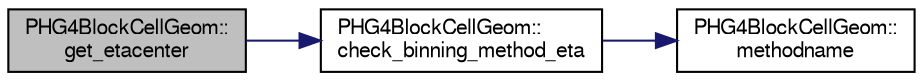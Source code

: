 digraph "PHG4BlockCellGeom::get_etacenter"
{
  bgcolor="transparent";
  edge [fontname="FreeSans",fontsize="10",labelfontname="FreeSans",labelfontsize="10"];
  node [fontname="FreeSans",fontsize="10",shape=record];
  rankdir="LR";
  Node1 [label="PHG4BlockCellGeom::\lget_etacenter",height=0.2,width=0.4,color="black", fillcolor="grey75", style="filled" fontcolor="black"];
  Node1 -> Node2 [color="midnightblue",fontsize="10",style="solid",fontname="FreeSans"];
  Node2 [label="PHG4BlockCellGeom::\lcheck_binning_method_eta",height=0.2,width=0.4,color="black",URL="$d1/dd7/classPHG4BlockCellGeom.html#afb8a13d4eb09b3759d7c16c6b75d49a9"];
  Node2 -> Node3 [color="midnightblue",fontsize="10",style="solid",fontname="FreeSans"];
  Node3 [label="PHG4BlockCellGeom::\lmethodname",height=0.2,width=0.4,color="black",URL="$d1/dd7/classPHG4BlockCellGeom.html#aae9a78950e6844001da0ce7ae4b0ae77"];
}
